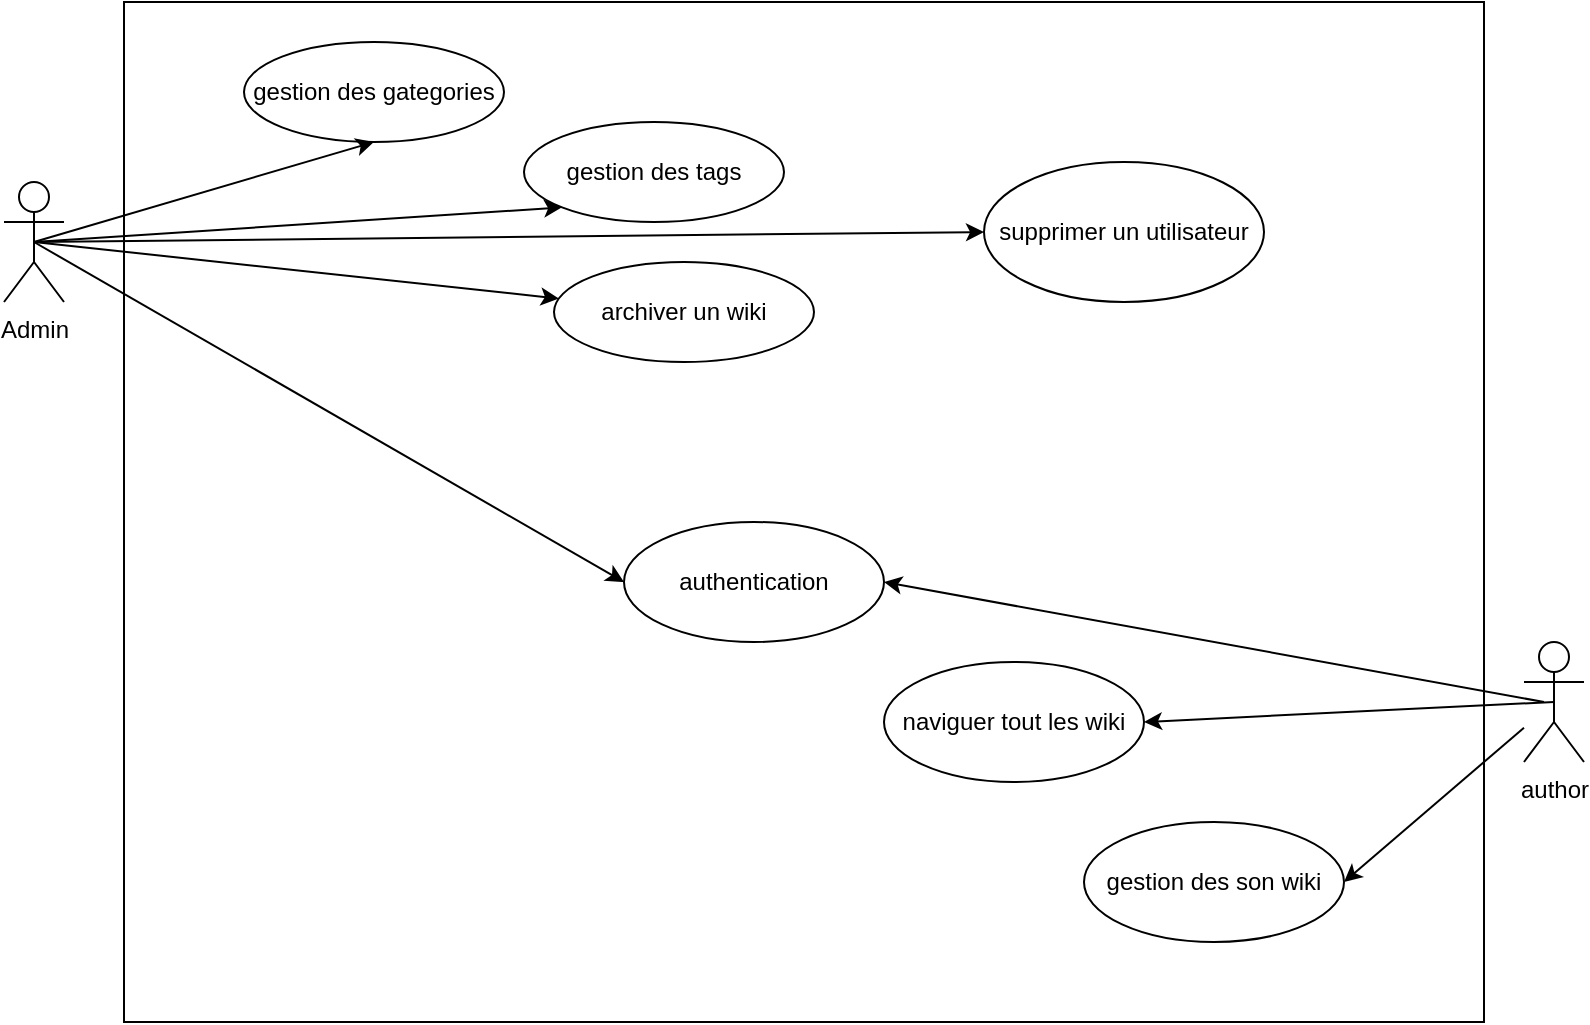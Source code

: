 <mxfile>
    <diagram id="c-JxqQ6_jzKVEvC1JwT-" name="Page-1">
        <mxGraphModel dx="797" dy="611" grid="1" gridSize="10" guides="1" tooltips="1" connect="1" arrows="1" fold="1" page="1" pageScale="1" pageWidth="850" pageHeight="1100" math="0" shadow="0">
            <root>
                <mxCell id="0"/>
                <mxCell id="1" parent="0"/>
                <mxCell id="3" value="" style="rounded=0;whiteSpace=wrap;html=1;" vertex="1" parent="1">
                    <mxGeometry x="80" y="120" width="680" height="510" as="geometry"/>
                </mxCell>
                <mxCell id="4" value="Admin" style="shape=umlActor;verticalLabelPosition=bottom;verticalAlign=top;html=1;outlineConnect=0;" vertex="1" parent="1">
                    <mxGeometry x="20" y="210" width="30" height="60" as="geometry"/>
                </mxCell>
                <mxCell id="5" value="gestion des gategories" style="ellipse;whiteSpace=wrap;html=1;" vertex="1" parent="1">
                    <mxGeometry x="140" y="140" width="130" height="50" as="geometry"/>
                </mxCell>
                <mxCell id="6" value="gestion des tags" style="ellipse;whiteSpace=wrap;html=1;" vertex="1" parent="1">
                    <mxGeometry x="280" y="180" width="130" height="50" as="geometry"/>
                </mxCell>
                <mxCell id="7" value="supprimer un utilisateur" style="ellipse;whiteSpace=wrap;html=1;" vertex="1" parent="1">
                    <mxGeometry x="510" y="200" width="140" height="70" as="geometry"/>
                </mxCell>
                <mxCell id="8" value="archiver un wiki" style="ellipse;whiteSpace=wrap;html=1;" vertex="1" parent="1">
                    <mxGeometry x="295" y="250" width="130" height="50" as="geometry"/>
                </mxCell>
                <mxCell id="9" value="" style="endArrow=classic;html=1;exitX=0.5;exitY=0.5;exitDx=0;exitDy=0;exitPerimeter=0;entryX=0.5;entryY=1;entryDx=0;entryDy=0;" edge="1" parent="1" source="4" target="5">
                    <mxGeometry width="50" height="50" relative="1" as="geometry">
                        <mxPoint x="250" y="240" as="sourcePoint"/>
                        <mxPoint x="300" y="190" as="targetPoint"/>
                    </mxGeometry>
                </mxCell>
                <mxCell id="10" value="" style="endArrow=classic;html=1;entryX=0;entryY=1;entryDx=0;entryDy=0;exitX=0.5;exitY=0.5;exitDx=0;exitDy=0;exitPerimeter=0;" edge="1" parent="1" source="4" target="6">
                    <mxGeometry width="50" height="50" relative="1" as="geometry">
                        <mxPoint x="45" y="250" as="sourcePoint"/>
                        <mxPoint x="215" y="200" as="targetPoint"/>
                    </mxGeometry>
                </mxCell>
                <mxCell id="11" value="" style="endArrow=classic;html=1;exitX=0.5;exitY=0.5;exitDx=0;exitDy=0;exitPerimeter=0;" edge="1" parent="1" source="4" target="8">
                    <mxGeometry width="50" height="50" relative="1" as="geometry">
                        <mxPoint x="45" y="250" as="sourcePoint"/>
                        <mxPoint x="308.664" y="232.533" as="targetPoint"/>
                    </mxGeometry>
                </mxCell>
                <mxCell id="12" value="" style="endArrow=classic;html=1;exitX=0.5;exitY=0.5;exitDx=0;exitDy=0;exitPerimeter=0;entryX=0;entryY=0.5;entryDx=0;entryDy=0;" edge="1" parent="1" source="4" target="7">
                    <mxGeometry width="50" height="50" relative="1" as="geometry">
                        <mxPoint x="45" y="250" as="sourcePoint"/>
                        <mxPoint x="307.388" y="278.286" as="targetPoint"/>
                    </mxGeometry>
                </mxCell>
                <mxCell id="13" value="author" style="shape=umlActor;verticalLabelPosition=bottom;verticalAlign=top;html=1;outlineConnect=0;" vertex="1" parent="1">
                    <mxGeometry x="780" y="440" width="30" height="60" as="geometry"/>
                </mxCell>
                <mxCell id="14" value="gestion des son wiki" style="ellipse;whiteSpace=wrap;html=1;" vertex="1" parent="1">
                    <mxGeometry x="560" y="530" width="130" height="60" as="geometry"/>
                </mxCell>
                <mxCell id="15" value="naviguer tout les wiki" style="ellipse;whiteSpace=wrap;html=1;" vertex="1" parent="1">
                    <mxGeometry x="460" y="450" width="130" height="60" as="geometry"/>
                </mxCell>
                <mxCell id="16" value="" style="endArrow=classic;html=1;exitX=0.5;exitY=0.5;exitDx=0;exitDy=0;exitPerimeter=0;entryX=1;entryY=0.5;entryDx=0;entryDy=0;" edge="1" parent="1" source="13" target="15">
                    <mxGeometry width="50" height="50" relative="1" as="geometry">
                        <mxPoint x="180" y="421.7" as="sourcePoint"/>
                        <mxPoint x="442.378" y="450.0" as="targetPoint"/>
                    </mxGeometry>
                </mxCell>
                <mxCell id="17" value="" style="endArrow=classic;html=1;entryX=1;entryY=0.5;entryDx=0;entryDy=0;" edge="1" parent="1" source="13" target="14">
                    <mxGeometry width="50" height="50" relative="1" as="geometry">
                        <mxPoint x="805" y="480" as="sourcePoint"/>
                        <mxPoint x="600" y="490" as="targetPoint"/>
                    </mxGeometry>
                </mxCell>
                <mxCell id="18" value="authentication" style="ellipse;whiteSpace=wrap;html=1;" vertex="1" parent="1">
                    <mxGeometry x="330" y="380" width="130" height="60" as="geometry"/>
                </mxCell>
                <mxCell id="19" value="" style="endArrow=classic;html=1;entryX=1;entryY=0.5;entryDx=0;entryDy=0;" edge="1" parent="1" target="18">
                    <mxGeometry width="50" height="50" relative="1" as="geometry">
                        <mxPoint x="790" y="470" as="sourcePoint"/>
                        <mxPoint x="600" y="490" as="targetPoint"/>
                    </mxGeometry>
                </mxCell>
                <mxCell id="20" value="" style="endArrow=classic;html=1;exitX=0.5;exitY=0.5;exitDx=0;exitDy=0;exitPerimeter=0;entryX=0;entryY=0.5;entryDx=0;entryDy=0;" edge="1" parent="1" source="4" target="18">
                    <mxGeometry width="50" height="50" relative="1" as="geometry">
                        <mxPoint x="45" y="250" as="sourcePoint"/>
                        <mxPoint x="307.407" y="278.259" as="targetPoint"/>
                    </mxGeometry>
                </mxCell>
            </root>
        </mxGraphModel>
    </diagram>
</mxfile>